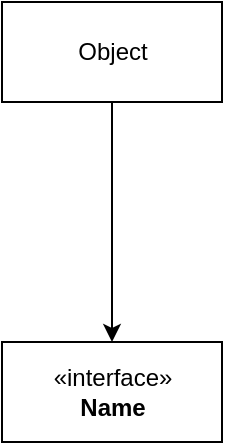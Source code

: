 <mxfile>
    <diagram id="nNlCrw59V9LjyLmG3NU9" name="第 1 页">
        <mxGraphModel dx="866" dy="617" grid="1" gridSize="10" guides="1" tooltips="1" connect="1" arrows="1" fold="1" page="1" pageScale="1" pageWidth="827" pageHeight="1169" math="0" shadow="0">
            <root>
                <mxCell id="0"/>
                <mxCell id="1" parent="0"/>
                <mxCell id="4" style="edgeStyle=orthogonalEdgeStyle;rounded=0;orthogonalLoop=1;jettySize=auto;html=1;" edge="1" parent="1" source="2" target="3">
                    <mxGeometry relative="1" as="geometry"/>
                </mxCell>
                <mxCell id="2" value="Object" style="html=1;" vertex="1" parent="1">
                    <mxGeometry x="340" y="130" width="110" height="50" as="geometry"/>
                </mxCell>
                <mxCell id="3" value="&amp;laquo;interface&amp;raquo;&lt;br&gt;&lt;b&gt;Name&lt;/b&gt;" style="html=1;" vertex="1" parent="1">
                    <mxGeometry x="340" y="300" width="110" height="50" as="geometry"/>
                </mxCell>
            </root>
        </mxGraphModel>
    </diagram>
</mxfile>